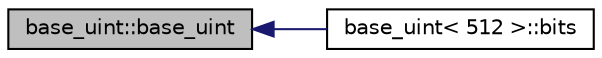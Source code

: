 digraph "base_uint::base_uint"
{
  edge [fontname="Helvetica",fontsize="10",labelfontname="Helvetica",labelfontsize="10"];
  node [fontname="Helvetica",fontsize="10",shape=record];
  rankdir="LR";
  Node1 [label="base_uint::base_uint",height=0.2,width=0.4,color="black", fillcolor="grey75", style="filled", fontcolor="black"];
  Node1 -> Node2 [dir="back",color="midnightblue",fontsize="10",style="solid",fontname="Helvetica"];
  Node2 [label="base_uint\< 512 \>::bits",height=0.2,width=0.4,color="black", fillcolor="white", style="filled",URL="$classbase__uint.html#afe1eacc0b592cf184ac8ee0446997fbe",tooltip="Returns the position of the highest bit set plus one, or zero if the value is zero. "];
}
